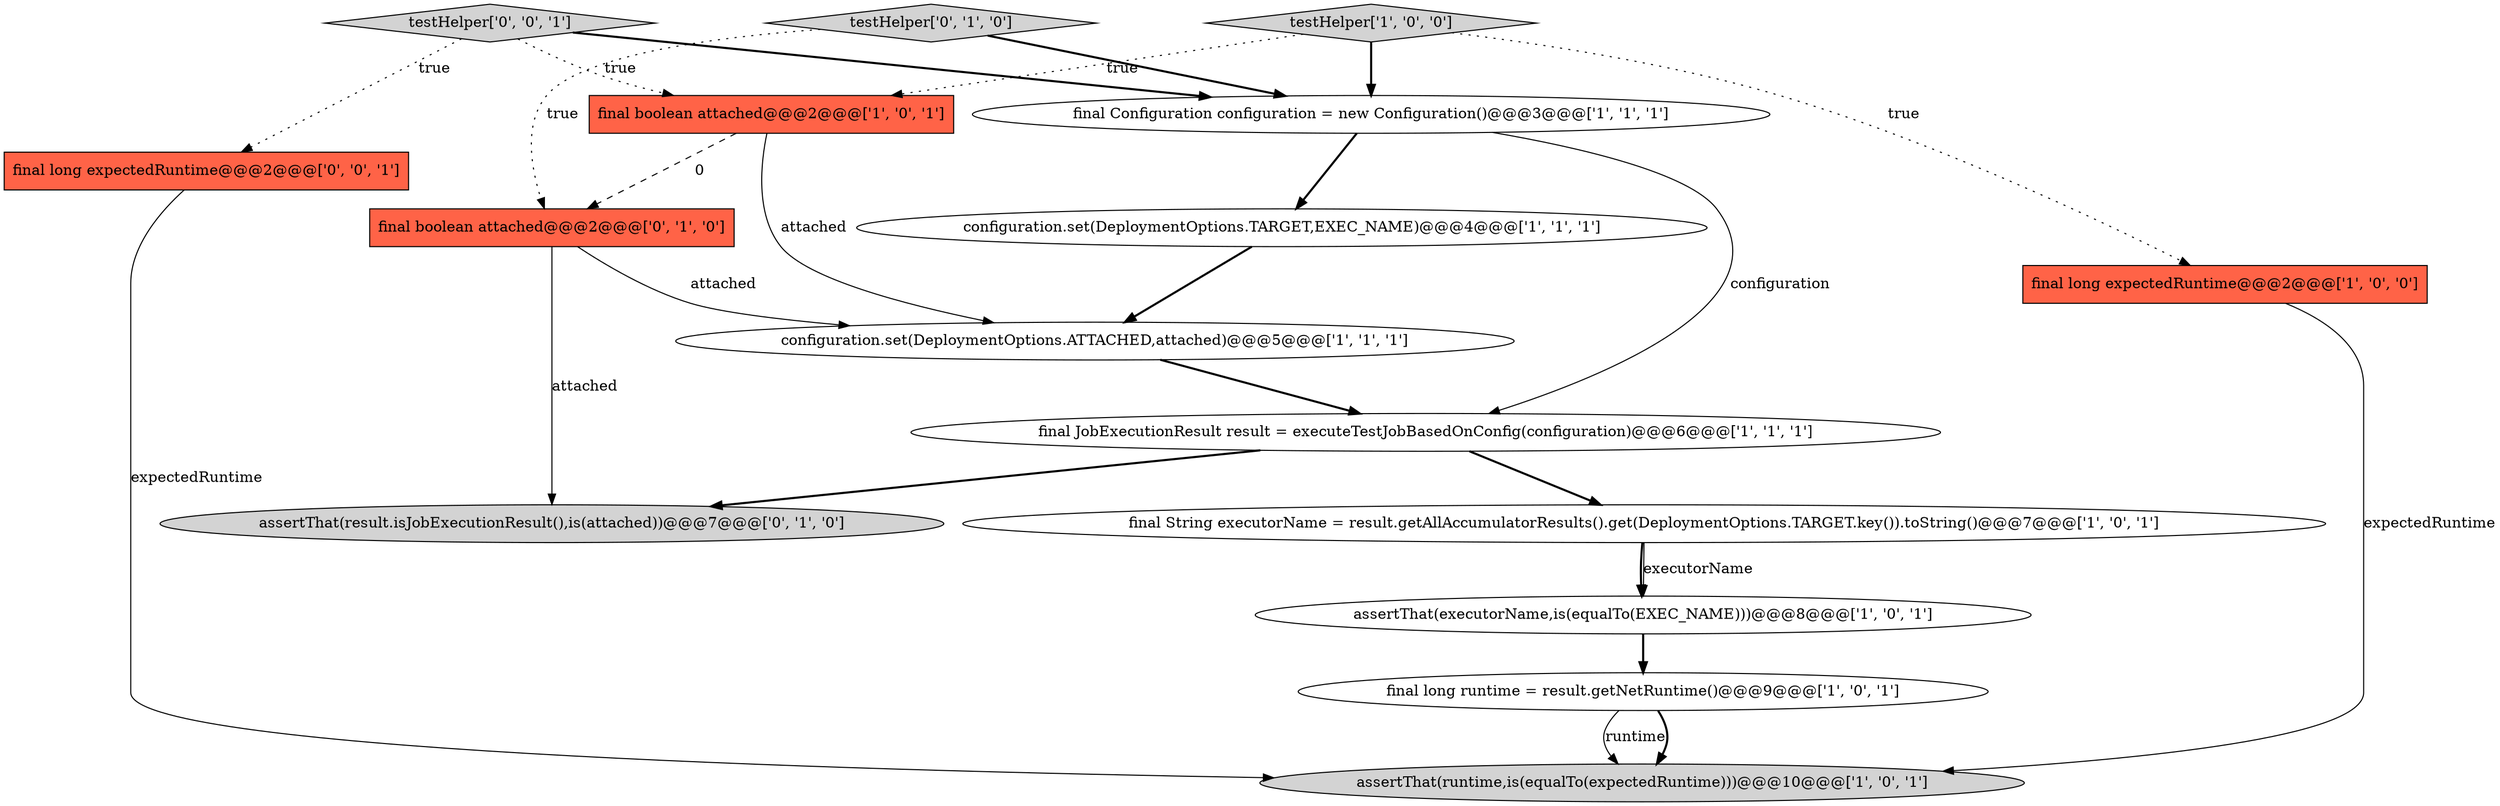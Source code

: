 digraph {
14 [style = filled, label = "final long expectedRuntime@@@2@@@['0', '0', '1']", fillcolor = tomato, shape = box image = "AAA0AAABBB3BBB"];
8 [style = filled, label = "final Configuration configuration = new Configuration()@@@3@@@['1', '1', '1']", fillcolor = white, shape = ellipse image = "AAA0AAABBB1BBB"];
11 [style = filled, label = "testHelper['0', '1', '0']", fillcolor = lightgray, shape = diamond image = "AAA0AAABBB2BBB"];
1 [style = filled, label = "final JobExecutionResult result = executeTestJobBasedOnConfig(configuration)@@@6@@@['1', '1', '1']", fillcolor = white, shape = ellipse image = "AAA0AAABBB1BBB"];
4 [style = filled, label = "final String executorName = result.getAllAccumulatorResults().get(DeploymentOptions.TARGET.key()).toString()@@@7@@@['1', '0', '1']", fillcolor = white, shape = ellipse image = "AAA0AAABBB1BBB"];
9 [style = filled, label = "configuration.set(DeploymentOptions.TARGET,EXEC_NAME)@@@4@@@['1', '1', '1']", fillcolor = white, shape = ellipse image = "AAA0AAABBB1BBB"];
3 [style = filled, label = "final long expectedRuntime@@@2@@@['1', '0', '0']", fillcolor = tomato, shape = box image = "AAA0AAABBB1BBB"];
2 [style = filled, label = "assertThat(executorName,is(equalTo(EXEC_NAME)))@@@8@@@['1', '0', '1']", fillcolor = white, shape = ellipse image = "AAA0AAABBB1BBB"];
12 [style = filled, label = "final boolean attached@@@2@@@['0', '1', '0']", fillcolor = tomato, shape = box image = "AAA1AAABBB2BBB"];
10 [style = filled, label = "final long runtime = result.getNetRuntime()@@@9@@@['1', '0', '1']", fillcolor = white, shape = ellipse image = "AAA0AAABBB1BBB"];
6 [style = filled, label = "testHelper['1', '0', '0']", fillcolor = lightgray, shape = diamond image = "AAA0AAABBB1BBB"];
13 [style = filled, label = "assertThat(result.isJobExecutionResult(),is(attached))@@@7@@@['0', '1', '0']", fillcolor = lightgray, shape = ellipse image = "AAA0AAABBB2BBB"];
0 [style = filled, label = "configuration.set(DeploymentOptions.ATTACHED,attached)@@@5@@@['1', '1', '1']", fillcolor = white, shape = ellipse image = "AAA0AAABBB1BBB"];
7 [style = filled, label = "final boolean attached@@@2@@@['1', '0', '1']", fillcolor = tomato, shape = box image = "AAA0AAABBB1BBB"];
15 [style = filled, label = "testHelper['0', '0', '1']", fillcolor = lightgray, shape = diamond image = "AAA0AAABBB3BBB"];
5 [style = filled, label = "assertThat(runtime,is(equalTo(expectedRuntime)))@@@10@@@['1', '0', '1']", fillcolor = lightgray, shape = ellipse image = "AAA0AAABBB1BBB"];
1->4 [style = bold, label=""];
9->0 [style = bold, label=""];
10->5 [style = solid, label="runtime"];
11->12 [style = dotted, label="true"];
8->1 [style = solid, label="configuration"];
4->2 [style = bold, label=""];
14->5 [style = solid, label="expectedRuntime"];
15->7 [style = dotted, label="true"];
3->5 [style = solid, label="expectedRuntime"];
2->10 [style = bold, label=""];
15->14 [style = dotted, label="true"];
1->13 [style = bold, label=""];
7->0 [style = solid, label="attached"];
12->0 [style = solid, label="attached"];
12->13 [style = solid, label="attached"];
10->5 [style = bold, label=""];
0->1 [style = bold, label=""];
6->8 [style = bold, label=""];
8->9 [style = bold, label=""];
6->7 [style = dotted, label="true"];
7->12 [style = dashed, label="0"];
11->8 [style = bold, label=""];
6->3 [style = dotted, label="true"];
15->8 [style = bold, label=""];
4->2 [style = solid, label="executorName"];
}
